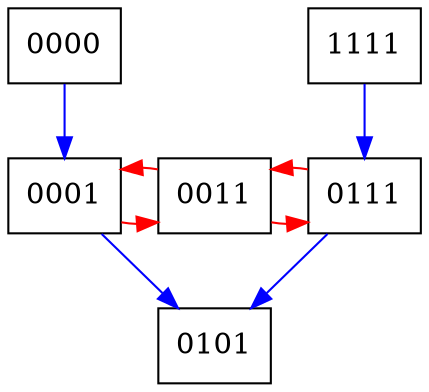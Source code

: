 digraph {
	subgraph level_4 { rank = same; node [shape = box] 0000; 1111};
	subgraph level_2 { rank = same; node [shape = box] 0001; 0011; 0111};
	subgraph level_0 { rank = same; node [shape = box] 0101};

	edge [color = blue, label = ""] 0000 -> 0001 ;
	edge [color = red, label = ""] 0001 -> 0011 ;
	edge [color = blue, label = ""] 0001 -> 0101 ;
	edge [color = red, label = ""] 0011 -> 0001 ;
	edge [color = red, label = ""] 0011 -> 0111 ;
	edge [color = red, label = ""] 0111 -> 0011 ;
	edge [color = blue, label = ""] 0111 -> 0101 ;
	edge [color = blue, label = ""] 1111 -> 0111 ;
}